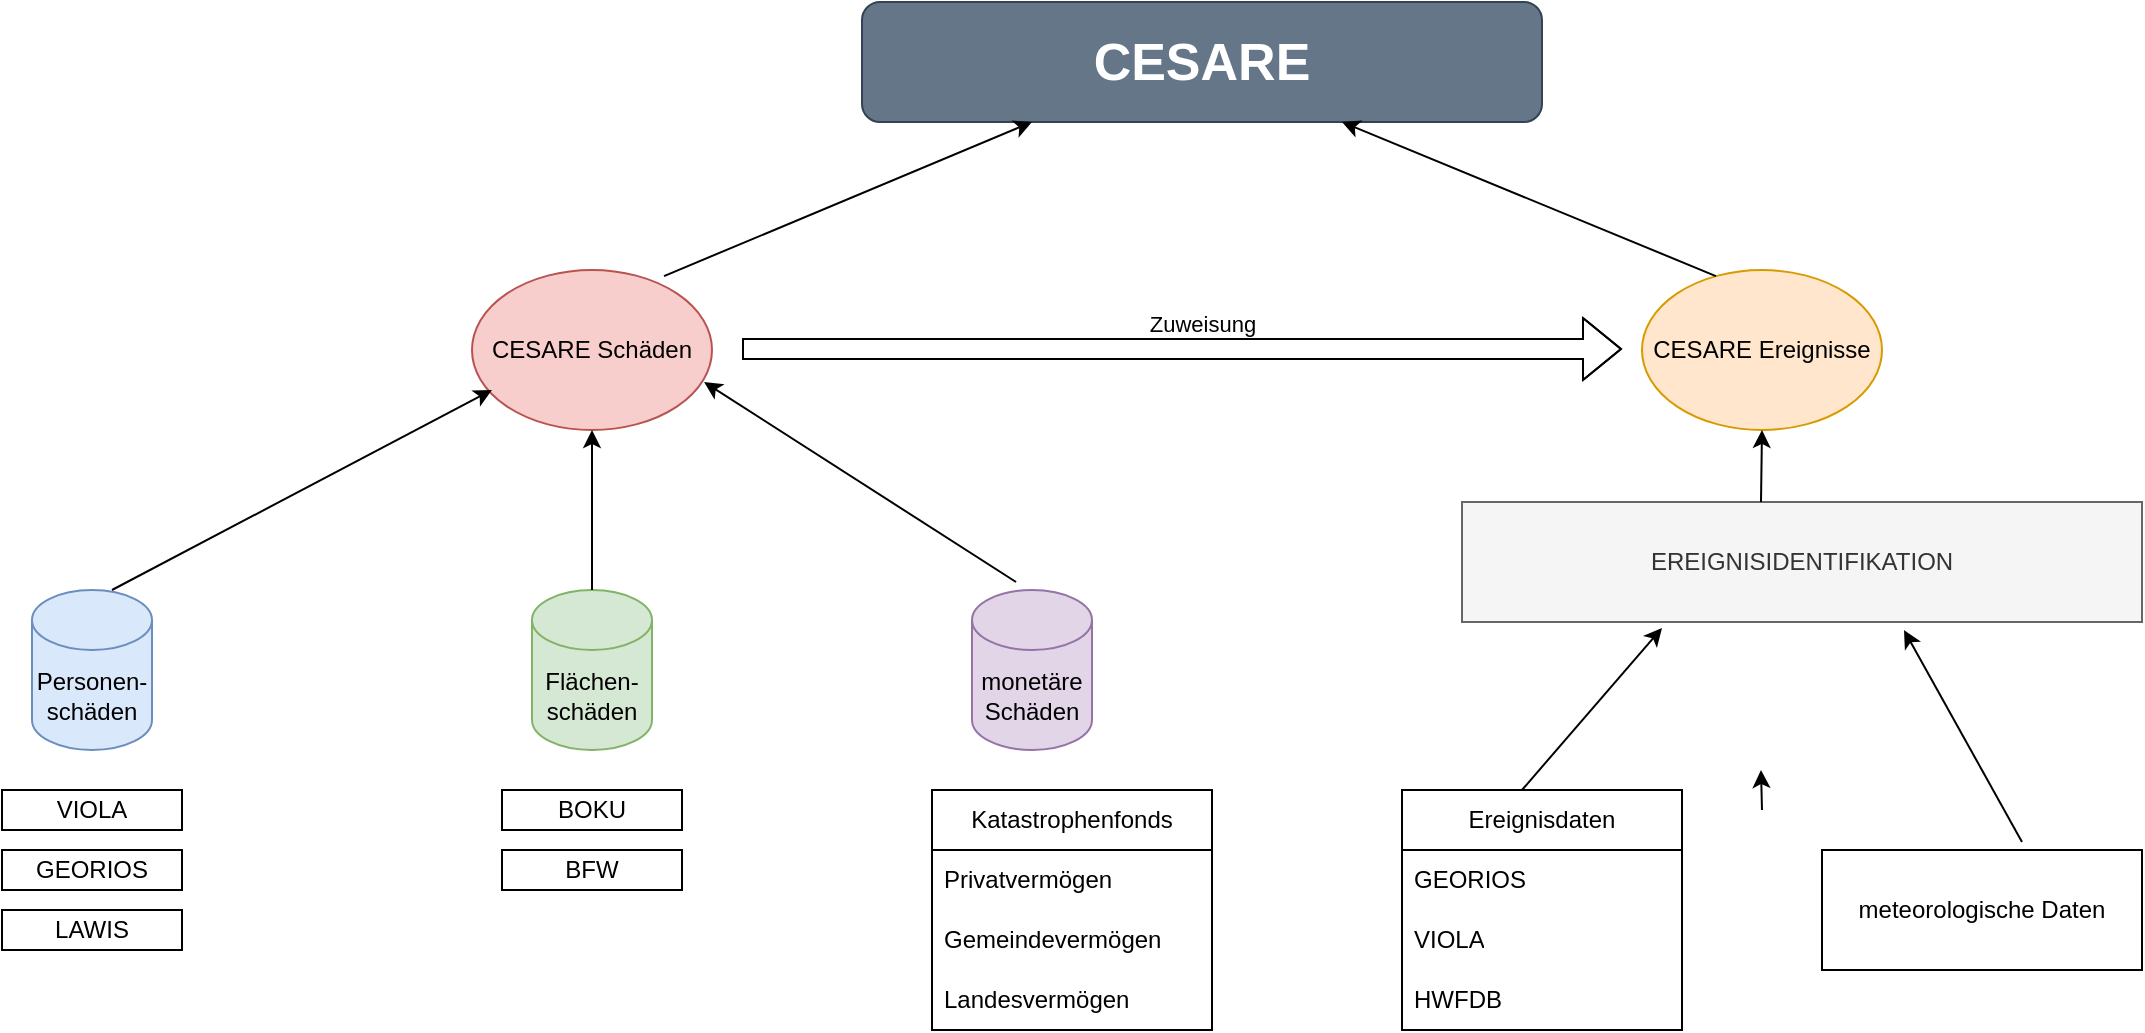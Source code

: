 <mxfile version="24.3.1" type="github">
  <diagram name="Seite-1" id="W0qJ5vpSVcxyYFi0nM3V">
    <mxGraphModel dx="1841" dy="693" grid="1" gridSize="10" guides="1" tooltips="1" connect="1" arrows="1" fold="1" page="1" pageScale="1" pageWidth="1169" pageHeight="827" math="0" shadow="0">
      <root>
        <mxCell id="0" />
        <mxCell id="1" parent="0" />
        <mxCell id="kHQiDmXWFG1dcJ18tVJ2-1" value="Personen-schäden" style="shape=cylinder3;whiteSpace=wrap;html=1;boundedLbl=1;backgroundOutline=1;size=15;fillColor=#dae8fc;strokeColor=#6c8ebf;" parent="1" vertex="1">
          <mxGeometry x="75" y="404" width="60" height="80" as="geometry" />
        </mxCell>
        <mxCell id="kHQiDmXWFG1dcJ18tVJ2-2" value="Flächen-schäden" style="shape=cylinder3;whiteSpace=wrap;html=1;boundedLbl=1;backgroundOutline=1;size=15;fillColor=#d5e8d4;strokeColor=#82b366;" parent="1" vertex="1">
          <mxGeometry x="325" y="404" width="60" height="80" as="geometry" />
        </mxCell>
        <mxCell id="kHQiDmXWFG1dcJ18tVJ2-3" value="monetäre Schäden" style="shape=cylinder3;whiteSpace=wrap;html=1;boundedLbl=1;backgroundOutline=1;size=15;fillColor=#e1d5e7;strokeColor=#9673a6;" parent="1" vertex="1">
          <mxGeometry x="545" y="404" width="60" height="80" as="geometry" />
        </mxCell>
        <mxCell id="kHQiDmXWFG1dcJ18tVJ2-4" value="CESARE Schäden" style="ellipse;whiteSpace=wrap;html=1;fillColor=#f8cecc;strokeColor=#b85450;" parent="1" vertex="1">
          <mxGeometry x="295" y="244" width="120" height="80" as="geometry" />
        </mxCell>
        <mxCell id="kHQiDmXWFG1dcJ18tVJ2-5" value="" style="endArrow=classic;html=1;rounded=0;exitX=0.5;exitY=0;exitDx=0;exitDy=0;exitPerimeter=0;" parent="1" edge="1">
          <mxGeometry width="50" height="50" relative="1" as="geometry">
            <mxPoint x="115" y="404" as="sourcePoint" />
            <mxPoint x="305" y="304" as="targetPoint" />
          </mxGeometry>
        </mxCell>
        <mxCell id="kHQiDmXWFG1dcJ18tVJ2-6" value="" style="endArrow=classic;html=1;rounded=0;exitX=0.5;exitY=0;exitDx=0;exitDy=0;exitPerimeter=0;" parent="1" source="kHQiDmXWFG1dcJ18tVJ2-2" edge="1">
          <mxGeometry width="50" height="50" relative="1" as="geometry">
            <mxPoint x="355" y="394" as="sourcePoint" />
            <mxPoint x="355" y="324" as="targetPoint" />
          </mxGeometry>
        </mxCell>
        <mxCell id="kHQiDmXWFG1dcJ18tVJ2-7" value="" style="endArrow=classic;html=1;rounded=0;exitX=0.367;exitY=-0.05;exitDx=0;exitDy=0;exitPerimeter=0;entryX=0.967;entryY=0.7;entryDx=0;entryDy=0;entryPerimeter=0;" parent="1" source="kHQiDmXWFG1dcJ18tVJ2-3" target="kHQiDmXWFG1dcJ18tVJ2-4" edge="1">
          <mxGeometry width="50" height="50" relative="1" as="geometry">
            <mxPoint x="425" y="374" as="sourcePoint" />
            <mxPoint x="405" y="294" as="targetPoint" />
          </mxGeometry>
        </mxCell>
        <mxCell id="kHQiDmXWFG1dcJ18tVJ2-9" value="VIOLA" style="rounded=0;whiteSpace=wrap;html=1;" parent="1" vertex="1">
          <mxGeometry x="60" y="504" width="90" height="20" as="geometry" />
        </mxCell>
        <mxCell id="kHQiDmXWFG1dcJ18tVJ2-10" value="GEORIOS" style="rounded=0;whiteSpace=wrap;html=1;" parent="1" vertex="1">
          <mxGeometry x="60" y="534" width="90" height="20" as="geometry" />
        </mxCell>
        <mxCell id="kHQiDmXWFG1dcJ18tVJ2-11" value="LAWIS" style="rounded=0;whiteSpace=wrap;html=1;" parent="1" vertex="1">
          <mxGeometry x="60" y="564" width="90" height="20" as="geometry" />
        </mxCell>
        <mxCell id="kHQiDmXWFG1dcJ18tVJ2-13" value="BOKU" style="rounded=0;whiteSpace=wrap;html=1;" parent="1" vertex="1">
          <mxGeometry x="310" y="504" width="90" height="20" as="geometry" />
        </mxCell>
        <mxCell id="kHQiDmXWFG1dcJ18tVJ2-15" value="Katastrophenfonds" style="swimlane;fontStyle=0;childLayout=stackLayout;horizontal=1;startSize=30;horizontalStack=0;resizeParent=1;resizeParentMax=0;resizeLast=0;collapsible=1;marginBottom=0;whiteSpace=wrap;html=1;" parent="1" vertex="1">
          <mxGeometry x="525" y="504" width="140" height="120" as="geometry" />
        </mxCell>
        <mxCell id="kHQiDmXWFG1dcJ18tVJ2-16" value="Privatvermögen" style="text;strokeColor=none;fillColor=none;align=left;verticalAlign=middle;spacingLeft=4;spacingRight=4;overflow=hidden;points=[[0,0.5],[1,0.5]];portConstraint=eastwest;rotatable=0;whiteSpace=wrap;html=1;" parent="kHQiDmXWFG1dcJ18tVJ2-15" vertex="1">
          <mxGeometry y="30" width="140" height="30" as="geometry" />
        </mxCell>
        <mxCell id="kHQiDmXWFG1dcJ18tVJ2-17" value="Gemeindevermögen" style="text;strokeColor=none;fillColor=none;align=left;verticalAlign=middle;spacingLeft=4;spacingRight=4;overflow=hidden;points=[[0,0.5],[1,0.5]];portConstraint=eastwest;rotatable=0;whiteSpace=wrap;html=1;" parent="kHQiDmXWFG1dcJ18tVJ2-15" vertex="1">
          <mxGeometry y="60" width="140" height="30" as="geometry" />
        </mxCell>
        <mxCell id="kHQiDmXWFG1dcJ18tVJ2-18" value="Landesvermögen" style="text;strokeColor=none;fillColor=none;align=left;verticalAlign=middle;spacingLeft=4;spacingRight=4;overflow=hidden;points=[[0,0.5],[1,0.5]];portConstraint=eastwest;rotatable=0;whiteSpace=wrap;html=1;" parent="kHQiDmXWFG1dcJ18tVJ2-15" vertex="1">
          <mxGeometry y="90" width="140" height="30" as="geometry" />
        </mxCell>
        <mxCell id="kHQiDmXWFG1dcJ18tVJ2-19" value="CESARE Ereignisse" style="ellipse;whiteSpace=wrap;html=1;fillColor=#ffe6cc;strokeColor=#d79b00;" parent="1" vertex="1">
          <mxGeometry x="880" y="244" width="120" height="80" as="geometry" />
        </mxCell>
        <mxCell id="kHQiDmXWFG1dcJ18tVJ2-20" value="EREIGNISIDENTIFIKATION" style="rounded=0;whiteSpace=wrap;html=1;fillColor=#f5f5f5;fontColor=#333333;strokeColor=#666666;" parent="1" vertex="1">
          <mxGeometry x="790" y="360" width="340" height="60" as="geometry" />
        </mxCell>
        <mxCell id="kHQiDmXWFG1dcJ18tVJ2-21" value="" style="endArrow=classic;html=1;rounded=0;" parent="1" edge="1">
          <mxGeometry width="50" height="50" relative="1" as="geometry">
            <mxPoint x="940" y="514" as="sourcePoint" />
            <mxPoint x="939.5" y="494" as="targetPoint" />
          </mxGeometry>
        </mxCell>
        <mxCell id="kHQiDmXWFG1dcJ18tVJ2-22" value="Ereignisdaten" style="swimlane;fontStyle=0;childLayout=stackLayout;horizontal=1;startSize=30;horizontalStack=0;resizeParent=1;resizeParentMax=0;resizeLast=0;collapsible=1;marginBottom=0;whiteSpace=wrap;html=1;" parent="1" vertex="1">
          <mxGeometry x="760" y="504" width="140" height="120" as="geometry" />
        </mxCell>
        <mxCell id="kHQiDmXWFG1dcJ18tVJ2-24" value="GEORIOS" style="text;strokeColor=none;fillColor=none;align=left;verticalAlign=middle;spacingLeft=4;spacingRight=4;overflow=hidden;points=[[0,0.5],[1,0.5]];portConstraint=eastwest;rotatable=0;whiteSpace=wrap;html=1;" parent="kHQiDmXWFG1dcJ18tVJ2-22" vertex="1">
          <mxGeometry y="30" width="140" height="30" as="geometry" />
        </mxCell>
        <mxCell id="kHQiDmXWFG1dcJ18tVJ2-25" value="VIOLA" style="text;strokeColor=none;fillColor=none;align=left;verticalAlign=middle;spacingLeft=4;spacingRight=4;overflow=hidden;points=[[0,0.5],[1,0.5]];portConstraint=eastwest;rotatable=0;whiteSpace=wrap;html=1;" parent="kHQiDmXWFG1dcJ18tVJ2-22" vertex="1">
          <mxGeometry y="60" width="140" height="30" as="geometry" />
        </mxCell>
        <mxCell id="kHQiDmXWFG1dcJ18tVJ2-23" value="HWFDB" style="text;strokeColor=none;fillColor=none;align=left;verticalAlign=middle;spacingLeft=4;spacingRight=4;overflow=hidden;points=[[0,0.5],[1,0.5]];portConstraint=eastwest;rotatable=0;whiteSpace=wrap;html=1;" parent="kHQiDmXWFG1dcJ18tVJ2-22" vertex="1">
          <mxGeometry y="90" width="140" height="30" as="geometry" />
        </mxCell>
        <mxCell id="kHQiDmXWFG1dcJ18tVJ2-26" value="meteorologische Daten" style="rounded=0;whiteSpace=wrap;html=1;" parent="1" vertex="1">
          <mxGeometry x="970" y="534" width="160" height="60" as="geometry" />
        </mxCell>
        <mxCell id="kHQiDmXWFG1dcJ18tVJ2-27" value="" style="endArrow=classic;html=1;rounded=0;" parent="1" edge="1">
          <mxGeometry width="50" height="50" relative="1" as="geometry">
            <mxPoint x="820" y="504" as="sourcePoint" />
            <mxPoint x="890" y="423" as="targetPoint" />
          </mxGeometry>
        </mxCell>
        <mxCell id="kHQiDmXWFG1dcJ18tVJ2-28" value="" style="endArrow=classic;html=1;rounded=0;entryX=0.65;entryY=1.067;entryDx=0;entryDy=0;entryPerimeter=0;" parent="1" target="kHQiDmXWFG1dcJ18tVJ2-20" edge="1">
          <mxGeometry width="50" height="50" relative="1" as="geometry">
            <mxPoint x="1070" y="530" as="sourcePoint" />
            <mxPoint x="1020" y="454" as="targetPoint" />
          </mxGeometry>
        </mxCell>
        <mxCell id="kHQiDmXWFG1dcJ18tVJ2-29" value="" style="endArrow=classic;html=1;rounded=0;" parent="1" edge="1">
          <mxGeometry width="50" height="50" relative="1" as="geometry">
            <mxPoint x="939.5" y="360" as="sourcePoint" />
            <mxPoint x="940" y="324" as="targetPoint" />
          </mxGeometry>
        </mxCell>
        <mxCell id="kHQiDmXWFG1dcJ18tVJ2-30" value="Zuweisung" style="shape=flexArrow;endArrow=classic;html=1;rounded=0;" parent="1" edge="1">
          <mxGeometry x="0.045" y="14" width="50" height="50" relative="1" as="geometry">
            <mxPoint x="430" y="283.5" as="sourcePoint" />
            <mxPoint x="870" y="283.5" as="targetPoint" />
            <Array as="points">
              <mxPoint x="650" y="283.5" />
            </Array>
            <mxPoint y="1" as="offset" />
          </mxGeometry>
        </mxCell>
        <mxCell id="kHQiDmXWFG1dcJ18tVJ2-31" value="CESARE" style="rounded=1;whiteSpace=wrap;html=1;fillColor=#647687;fontColor=#ffffff;strokeColor=#314354;fontStyle=1;fontSize=26;" parent="1" vertex="1">
          <mxGeometry x="490" y="110" width="340" height="60" as="geometry" />
        </mxCell>
        <mxCell id="kHQiDmXWFG1dcJ18tVJ2-32" value="" style="endArrow=classic;html=1;rounded=0;entryX=0.25;entryY=1;entryDx=0;entryDy=0;exitX=0.8;exitY=0.038;exitDx=0;exitDy=0;exitPerimeter=0;" parent="1" source="kHQiDmXWFG1dcJ18tVJ2-4" target="kHQiDmXWFG1dcJ18tVJ2-31" edge="1">
          <mxGeometry width="50" height="50" relative="1" as="geometry">
            <mxPoint x="380" y="244" as="sourcePoint" />
            <mxPoint x="470" y="154" as="targetPoint" />
          </mxGeometry>
        </mxCell>
        <mxCell id="kHQiDmXWFG1dcJ18tVJ2-33" value="" style="endArrow=classic;html=1;rounded=0;exitX=0.308;exitY=0.038;exitDx=0;exitDy=0;exitPerimeter=0;" parent="1" source="kHQiDmXWFG1dcJ18tVJ2-19" edge="1">
          <mxGeometry width="50" height="50" relative="1" as="geometry">
            <mxPoint x="690" y="390" as="sourcePoint" />
            <mxPoint x="730" y="170" as="targetPoint" />
          </mxGeometry>
        </mxCell>
        <mxCell id="RwRUlIen-DgenQlHf0Ic-1" value="BFW" style="rounded=0;whiteSpace=wrap;html=1;" vertex="1" parent="1">
          <mxGeometry x="310" y="534" width="90" height="20" as="geometry" />
        </mxCell>
      </root>
    </mxGraphModel>
  </diagram>
</mxfile>

